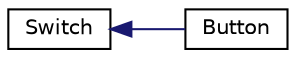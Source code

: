 digraph "Graphical Class Hierarchy"
{
 // LATEX_PDF_SIZE
  edge [fontname="Helvetica",fontsize="10",labelfontname="Helvetica",labelfontsize="10"];
  node [fontname="Helvetica",fontsize="10",shape=record];
  rankdir="LR";
  Node0 [label="Switch",height=0.2,width=0.4,color="black", fillcolor="white", style="filled",URL="$class_switch.html",tooltip="Provides a simple debounced switch."];
  Node0 -> Node1 [dir="back",color="midnightblue",fontsize="10",style="solid",fontname="Helvetica"];
  Node1 [label="Button",height=0.2,width=0.4,color="black", fillcolor="white", style="filled",URL="$class_button.html",tooltip=" "];
}
